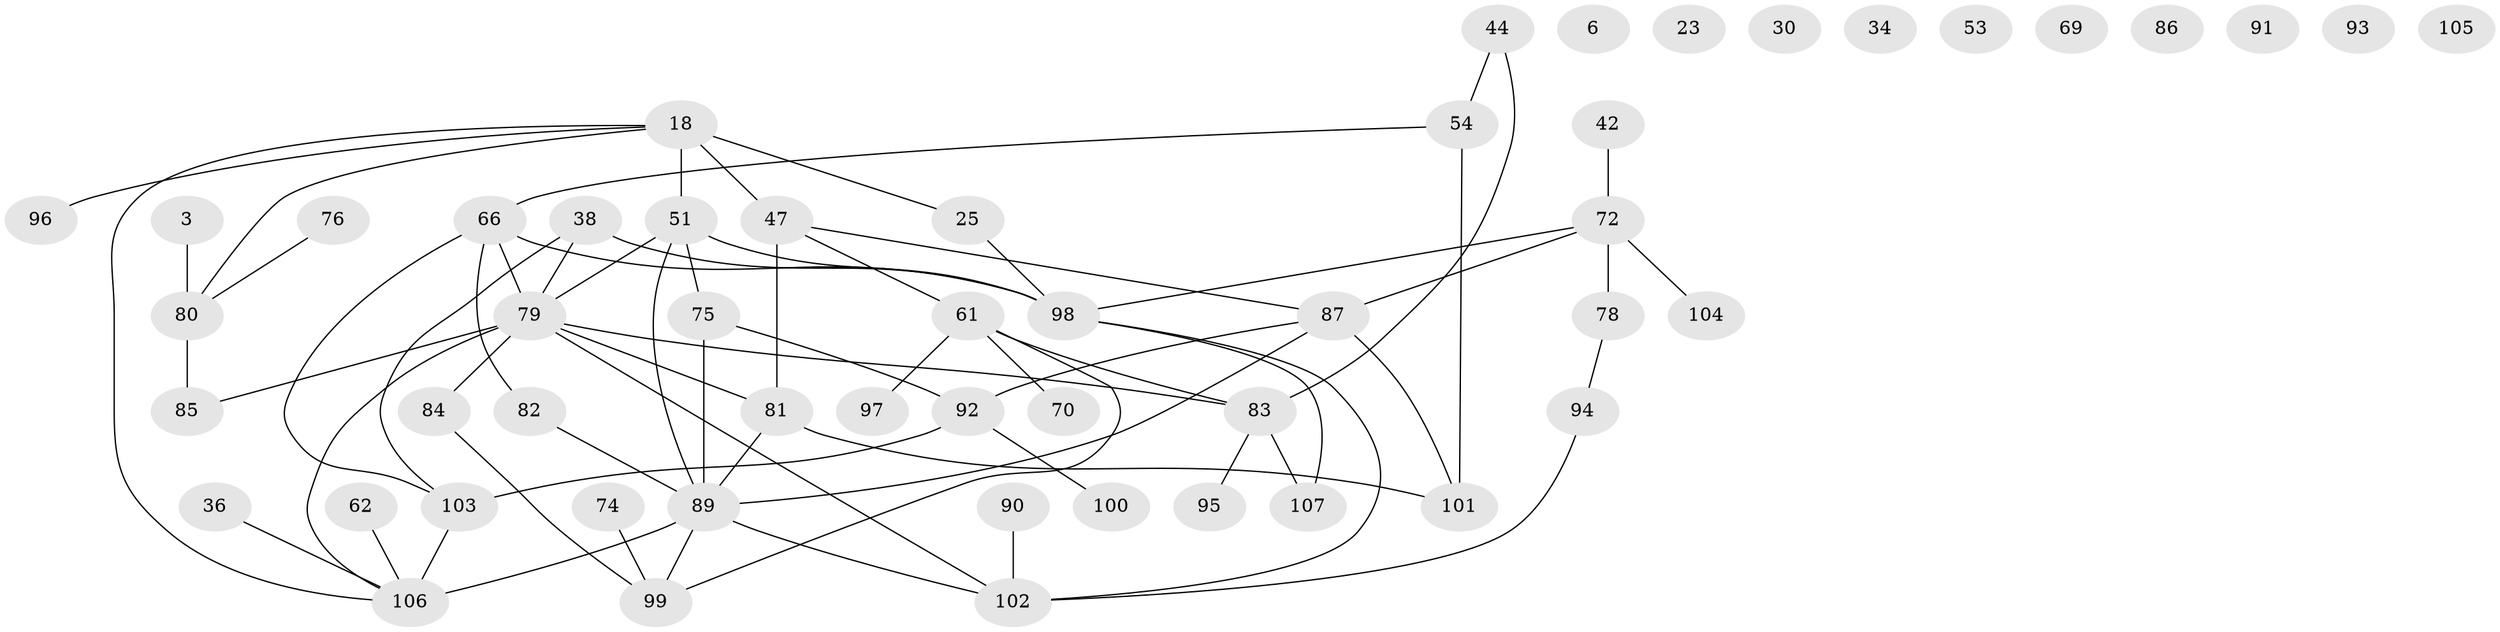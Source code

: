 // original degree distribution, {2: 0.21495327102803738, 1: 0.22429906542056074, 5: 0.12149532710280374, 0: 0.08411214953271028, 3: 0.14953271028037382, 4: 0.14953271028037382, 6: 0.037383177570093455, 7: 0.009345794392523364, 8: 0.009345794392523364}
// Generated by graph-tools (version 1.1) at 2025/40/03/09/25 04:40:43]
// undirected, 53 vertices, 68 edges
graph export_dot {
graph [start="1"]
  node [color=gray90,style=filled];
  3;
  6;
  18 [super="+17"];
  23;
  25;
  30;
  34;
  36;
  38;
  42;
  44;
  47 [super="+26"];
  51 [super="+40"];
  53;
  54 [super="+19"];
  61 [super="+35"];
  62 [super="+59"];
  66 [super="+55+43"];
  69 [super="+4"];
  70;
  72;
  74;
  75;
  76 [super="+2+56"];
  78;
  79 [super="+73+63"];
  80;
  81 [super="+21+50"];
  82 [super="+71"];
  83;
  84 [super="+58+13+24"];
  85 [super="+15"];
  86;
  87 [super="+52+37"];
  89 [super="+31+57+77"];
  90;
  91;
  92 [super="+28"];
  93;
  94;
  95 [super="+67"];
  96;
  97 [super="+16+68"];
  98 [super="+45"];
  99 [super="+88+32"];
  100;
  101 [super="+5+9+39+64"];
  102 [super="+12+48"];
  103 [super="+65"];
  104;
  105;
  106;
  107;
  3 -- 80;
  18 -- 51 [weight=2];
  18 -- 96;
  18 -- 106;
  18 -- 80;
  18 -- 25;
  18 -- 47 [weight=2];
  25 -- 98;
  36 -- 106;
  38 -- 79 [weight=2];
  38 -- 98;
  38 -- 103 [weight=2];
  42 -- 72;
  44 -- 83;
  44 -- 54;
  47 -- 61;
  47 -- 87;
  47 -- 81 [weight=2];
  51 -- 75;
  51 -- 98;
  51 -- 89;
  51 -- 79;
  54 -- 101 [weight=2];
  54 -- 66 [weight=2];
  61 -- 70;
  61 -- 83 [weight=2];
  61 -- 97;
  61 -- 99;
  62 -- 106;
  66 -- 82;
  66 -- 103 [weight=2];
  66 -- 79 [weight=3];
  66 -- 98 [weight=2];
  72 -- 78;
  72 -- 87 [weight=2];
  72 -- 104;
  72 -- 98;
  74 -- 99;
  75 -- 92 [weight=2];
  75 -- 89;
  76 -- 80;
  78 -- 94;
  79 -- 83 [weight=2];
  79 -- 84;
  79 -- 102;
  79 -- 81;
  79 -- 85;
  79 -- 106;
  80 -- 85 [weight=2];
  81 -- 89 [weight=2];
  81 -- 101;
  82 -- 89;
  83 -- 107;
  83 -- 95;
  84 -- 99;
  87 -- 101 [weight=2];
  87 -- 89 [weight=2];
  87 -- 92;
  89 -- 102;
  89 -- 106 [weight=3];
  89 -- 99;
  90 -- 102;
  92 -- 100;
  92 -- 103;
  94 -- 102;
  98 -- 102;
  98 -- 107;
  103 -- 106;
}
